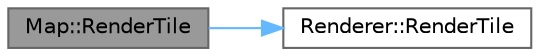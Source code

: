 digraph "Map::RenderTile"
{
 // LATEX_PDF_SIZE
  bgcolor="transparent";
  edge [fontname=Helvetica,fontsize=10,labelfontname=Helvetica,labelfontsize=10];
  node [fontname=Helvetica,fontsize=10,shape=box,height=0.2,width=0.4];
  rankdir="LR";
  Node1 [id="Node000001",label="Map::RenderTile",height=0.2,width=0.4,color="gray40", fillcolor="grey60", style="filled", fontcolor="black",tooltip="Renders a single tile."];
  Node1 -> Node2 [id="edge2_Node000001_Node000002",color="steelblue1",style="solid",tooltip=" "];
  Node2 [id="Node000002",label="Renderer::RenderTile",height=0.2,width=0.4,color="grey40", fillcolor="white", style="filled",URL="$class_renderer.html#aa94241894e0983a77439ba58057c7fee",tooltip="Renders a single tile on the console."];
}
